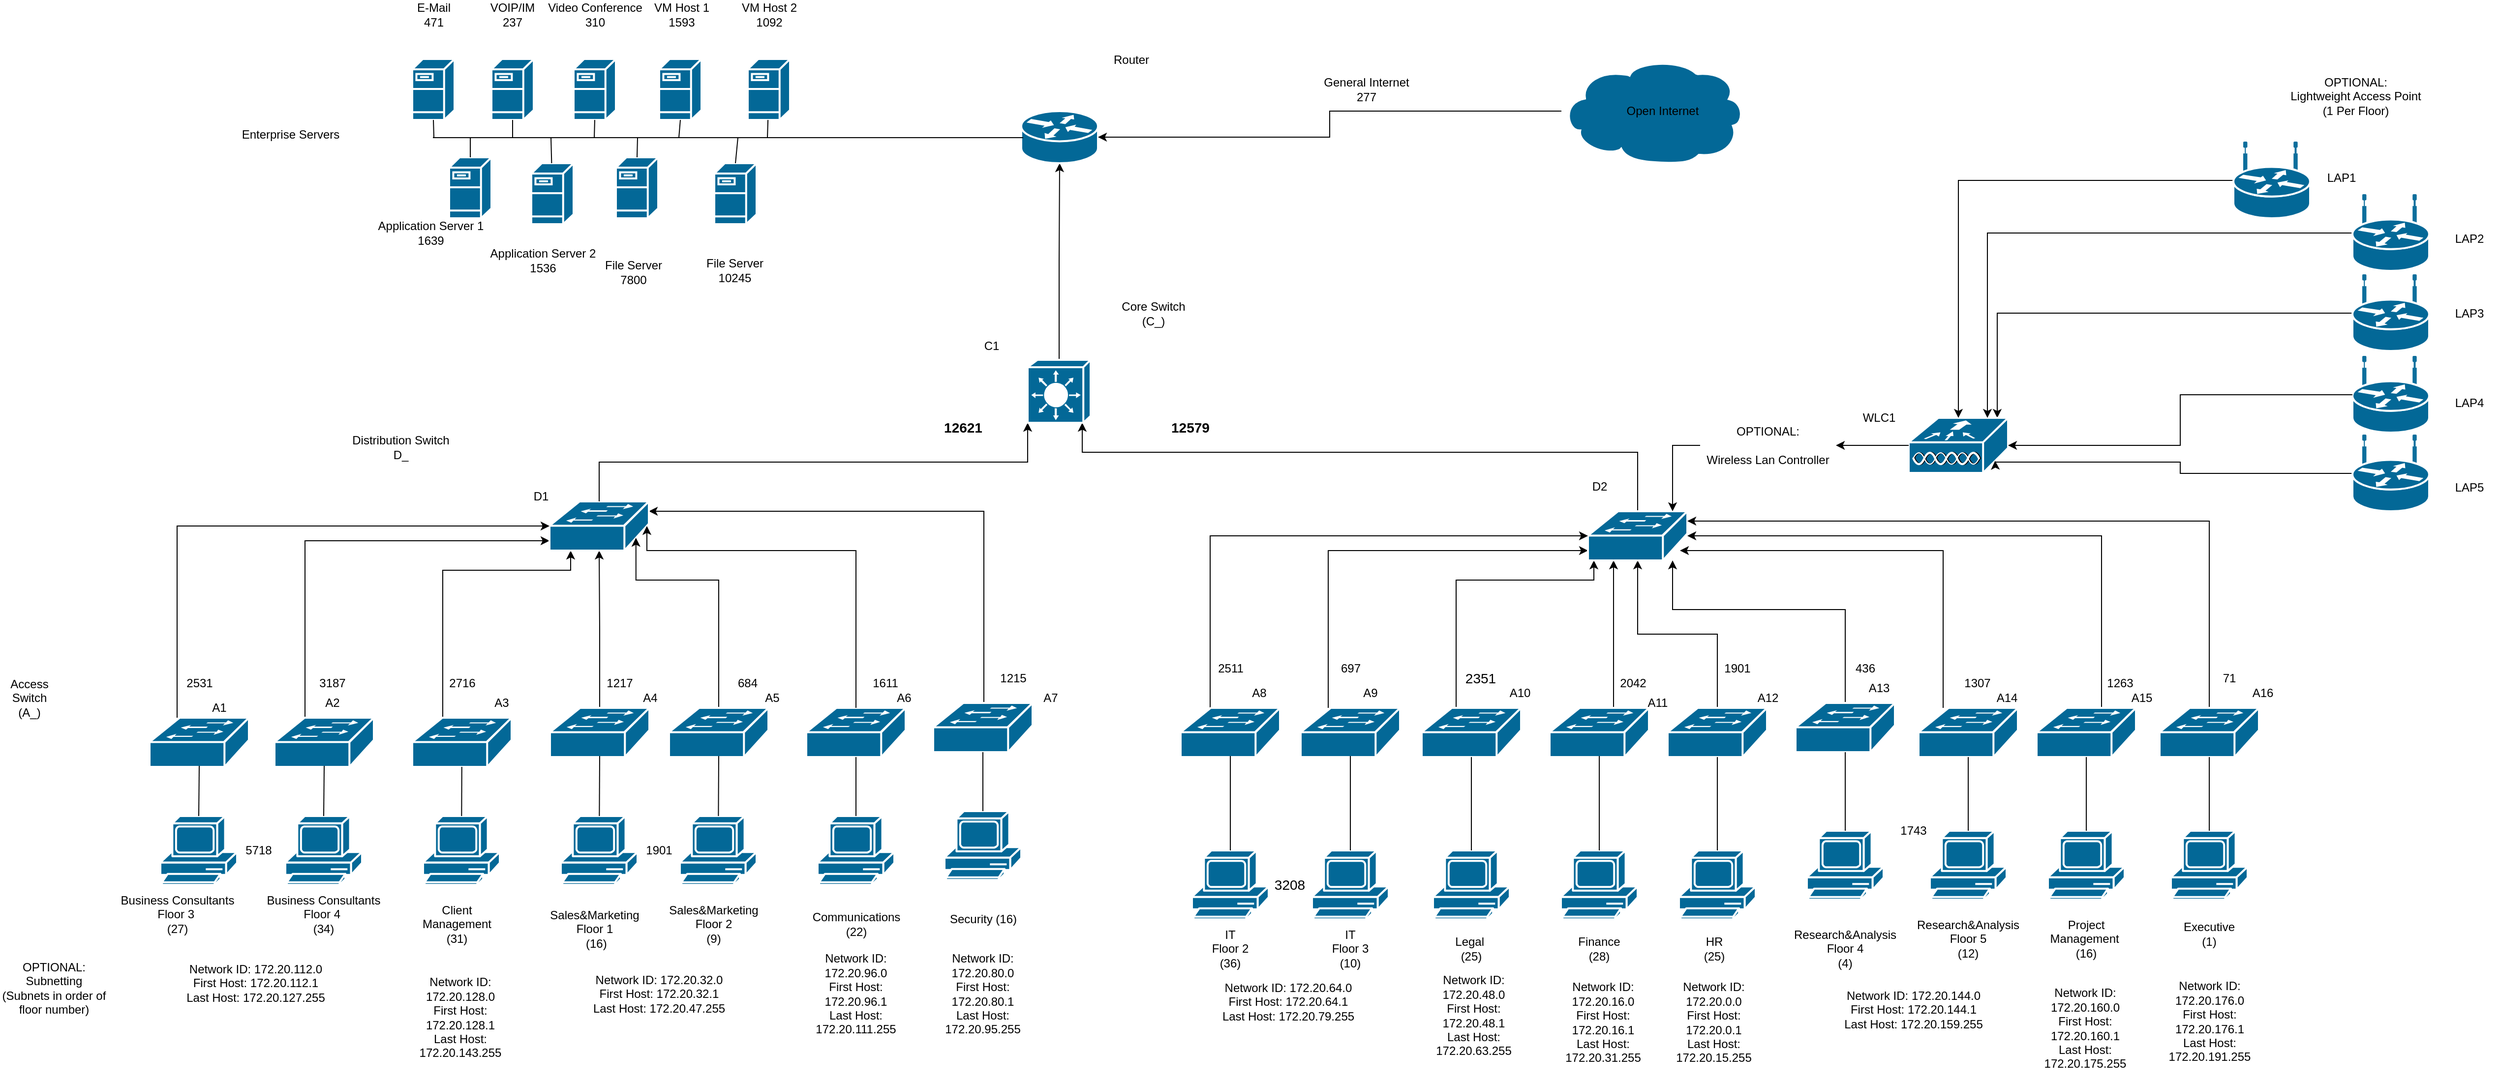 <mxfile version="24.8.8">
  <diagram name="Page-1" id="5x3QlWRq-N3S-oAhGKyv">
    <mxGraphModel dx="1893" dy="1513" grid="1" gridSize="10" guides="1" tooltips="1" connect="1" arrows="1" fold="1" page="1" pageScale="1" pageWidth="850" pageHeight="1100" math="0" shadow="0">
      <root>
        <mxCell id="0" />
        <mxCell id="1" parent="0" />
        <mxCell id="BXiqwRlGKzKQuI-ZINDh-2" value="" style="shape=mxgraph.cisco.computers_and_peripherals.pc;sketch=0;html=1;pointerEvents=1;dashed=0;fillColor=#036897;strokeColor=#ffffff;strokeWidth=2;verticalLabelPosition=bottom;verticalAlign=top;align=center;outlineConnect=0;" parent="1" vertex="1">
          <mxGeometry x="120" y="405" width="78" height="70" as="geometry" />
        </mxCell>
        <mxCell id="BXiqwRlGKzKQuI-ZINDh-9" value="" style="shape=mxgraph.cisco.computers_and_peripherals.pc;sketch=0;html=1;pointerEvents=1;dashed=0;fillColor=#036897;strokeColor=#ffffff;strokeWidth=2;verticalLabelPosition=bottom;verticalAlign=top;align=center;outlineConnect=0;" parent="1" vertex="1">
          <mxGeometry x="-9" y="410" width="78" height="70" as="geometry" />
        </mxCell>
        <mxCell id="BXiqwRlGKzKQuI-ZINDh-10" value="" style="shape=mxgraph.cisco.computers_and_peripherals.pc;sketch=0;html=1;pointerEvents=1;dashed=0;fillColor=#036897;strokeColor=#ffffff;strokeWidth=2;verticalLabelPosition=bottom;verticalAlign=top;align=center;outlineConnect=0;" parent="1" vertex="1">
          <mxGeometry x="-270" y="410" width="78" height="70" as="geometry" />
        </mxCell>
        <mxCell id="BXiqwRlGKzKQuI-ZINDh-11" value="" style="shape=mxgraph.cisco.computers_and_peripherals.pc;sketch=0;html=1;pointerEvents=1;dashed=0;fillColor=#036897;strokeColor=#ffffff;strokeWidth=2;verticalLabelPosition=bottom;verticalAlign=top;align=center;outlineConnect=0;" parent="1" vertex="1">
          <mxGeometry x="-410" y="410" width="78" height="70" as="geometry" />
        </mxCell>
        <mxCell id="BXiqwRlGKzKQuI-ZINDh-12" value="" style="shape=mxgraph.cisco.computers_and_peripherals.pc;sketch=0;html=1;pointerEvents=1;dashed=0;fillColor=#036897;strokeColor=#ffffff;strokeWidth=2;verticalLabelPosition=bottom;verticalAlign=top;align=center;outlineConnect=0;" parent="1" vertex="1">
          <mxGeometry x="-550" y="410" width="78" height="70" as="geometry" />
        </mxCell>
        <mxCell id="g66wI6sif0jjf1UmDSFJ-20" style="edgeStyle=orthogonalEdgeStyle;rounded=0;orthogonalLoop=1;jettySize=auto;html=1;" parent="1" source="BXiqwRlGKzKQuI-ZINDh-14" target="BXiqwRlGKzKQuI-ZINDh-29" edge="1">
          <mxGeometry relative="1" as="geometry">
            <Array as="points">
              <mxPoint x="-530" y="130" />
            </Array>
          </mxGeometry>
        </mxCell>
        <mxCell id="BXiqwRlGKzKQuI-ZINDh-14" value="" style="shape=mxgraph.cisco.switches.workgroup_switch;sketch=0;html=1;pointerEvents=1;dashed=0;fillColor=#036897;strokeColor=#ffffff;strokeWidth=2;verticalLabelPosition=bottom;verticalAlign=top;align=center;outlineConnect=0;" parent="1" vertex="1">
          <mxGeometry x="-561" y="310" width="101" height="50" as="geometry" />
        </mxCell>
        <mxCell id="g66wI6sif0jjf1UmDSFJ-31" style="edgeStyle=orthogonalEdgeStyle;rounded=0;orthogonalLoop=1;jettySize=auto;html=1;" parent="1" source="BXiqwRlGKzKQuI-ZINDh-15" target="BXiqwRlGKzKQuI-ZINDh-29" edge="1">
          <mxGeometry relative="1" as="geometry">
            <Array as="points">
              <mxPoint x="-390" y="160" />
              <mxPoint x="-260" y="160" />
            </Array>
          </mxGeometry>
        </mxCell>
        <mxCell id="BXiqwRlGKzKQuI-ZINDh-15" value="" style="shape=mxgraph.cisco.switches.workgroup_switch;sketch=0;html=1;pointerEvents=1;dashed=0;fillColor=#036897;strokeColor=#ffffff;strokeWidth=2;verticalLabelPosition=bottom;verticalAlign=top;align=center;outlineConnect=0;" parent="1" vertex="1">
          <mxGeometry x="-421" y="310" width="101" height="50" as="geometry" />
        </mxCell>
        <mxCell id="g66wI6sif0jjf1UmDSFJ-22" style="edgeStyle=orthogonalEdgeStyle;rounded=0;orthogonalLoop=1;jettySize=auto;html=1;" parent="1" source="BXiqwRlGKzKQuI-ZINDh-16" target="BXiqwRlGKzKQuI-ZINDh-29" edge="1">
          <mxGeometry relative="1" as="geometry" />
        </mxCell>
        <mxCell id="BXiqwRlGKzKQuI-ZINDh-16" value="" style="shape=mxgraph.cisco.switches.workgroup_switch;sketch=0;html=1;pointerEvents=1;dashed=0;fillColor=#036897;strokeColor=#ffffff;strokeWidth=2;verticalLabelPosition=bottom;verticalAlign=top;align=center;outlineConnect=0;" parent="1" vertex="1">
          <mxGeometry x="-281" y="300" width="101" height="50" as="geometry" />
        </mxCell>
        <mxCell id="g66wI6sif0jjf1UmDSFJ-25" style="edgeStyle=orthogonalEdgeStyle;rounded=0;orthogonalLoop=1;jettySize=auto;html=1;" parent="1" source="BXiqwRlGKzKQuI-ZINDh-17" target="BXiqwRlGKzKQuI-ZINDh-29" edge="1">
          <mxGeometry relative="1" as="geometry">
            <Array as="points">
              <mxPoint x="160" y="100" />
            </Array>
          </mxGeometry>
        </mxCell>
        <mxCell id="BXiqwRlGKzKQuI-ZINDh-17" value="" style="shape=mxgraph.cisco.switches.workgroup_switch;sketch=0;html=1;pointerEvents=1;dashed=0;fillColor=#036897;strokeColor=#ffffff;strokeWidth=2;verticalLabelPosition=bottom;verticalAlign=top;align=center;outlineConnect=0;" parent="1" vertex="1">
          <mxGeometry x="108.5" y="295" width="101" height="50" as="geometry" />
        </mxCell>
        <mxCell id="BXiqwRlGKzKQuI-ZINDh-18" value="Business Consultants&lt;div&gt;Floor 4&amp;nbsp;&lt;/div&gt;&lt;div&gt;(34)&lt;/div&gt;" style="text;html=1;align=center;verticalAlign=middle;whiteSpace=wrap;rounded=0;" parent="1" vertex="1">
          <mxGeometry x="-570" y="490" width="118" height="40" as="geometry" />
        </mxCell>
        <mxCell id="BXiqwRlGKzKQuI-ZINDh-19" value="Client Management (31)" style="text;html=1;align=center;verticalAlign=middle;whiteSpace=wrap;rounded=0;" parent="1" vertex="1">
          <mxGeometry x="-421" y="500" width="91" height="40" as="geometry" />
        </mxCell>
        <mxCell id="BXiqwRlGKzKQuI-ZINDh-20" value="Sales&amp;amp;Marketing&lt;div&gt;Floor 1&lt;/div&gt;&lt;div&gt;&amp;nbsp;(16)&lt;/div&gt;" style="text;html=1;align=center;verticalAlign=middle;whiteSpace=wrap;rounded=0;" parent="1" vertex="1">
          <mxGeometry x="-281" y="500" width="91" height="50" as="geometry" />
        </mxCell>
        <mxCell id="BXiqwRlGKzKQuI-ZINDh-21" value="Communications (22)" style="text;html=1;align=center;verticalAlign=middle;whiteSpace=wrap;rounded=0;" parent="1" vertex="1">
          <mxGeometry x="-15.5" y="500" width="91" height="40" as="geometry" />
        </mxCell>
        <mxCell id="BXiqwRlGKzKQuI-ZINDh-22" value="Security (16)" style="text;html=1;align=center;verticalAlign=middle;whiteSpace=wrap;rounded=0;" parent="1" vertex="1">
          <mxGeometry x="113.5" y="495" width="91" height="40" as="geometry" />
        </mxCell>
        <mxCell id="BXiqwRlGKzKQuI-ZINDh-23" value="" style="shape=mxgraph.cisco.switches.workgroup_switch;sketch=0;html=1;pointerEvents=1;dashed=0;fillColor=#036897;strokeColor=#ffffff;strokeWidth=2;verticalLabelPosition=bottom;verticalAlign=top;align=center;outlineConnect=0;" parent="1" vertex="1">
          <mxGeometry x="-20.5" y="300" width="101" height="50" as="geometry" />
        </mxCell>
        <mxCell id="BXiqwRlGKzKQuI-ZINDh-24" value="" style="endArrow=none;html=1;rounded=0;exitX=0.5;exitY=0;exitDx=0;exitDy=0;exitPerimeter=0;entryX=0.5;entryY=0.98;entryDx=0;entryDy=0;entryPerimeter=0;" parent="1" source="BXiqwRlGKzKQuI-ZINDh-12" target="BXiqwRlGKzKQuI-ZINDh-14" edge="1">
          <mxGeometry width="50" height="50" relative="1" as="geometry">
            <mxPoint x="-380" y="380" as="sourcePoint" />
            <mxPoint x="-330" y="330" as="targetPoint" />
          </mxGeometry>
        </mxCell>
        <mxCell id="BXiqwRlGKzKQuI-ZINDh-25" value="" style="endArrow=none;html=1;rounded=0;" parent="1" source="BXiqwRlGKzKQuI-ZINDh-11" target="BXiqwRlGKzKQuI-ZINDh-15" edge="1">
          <mxGeometry width="50" height="50" relative="1" as="geometry">
            <mxPoint x="-420" y="410" as="sourcePoint" />
            <mxPoint x="-370" y="360" as="targetPoint" />
          </mxGeometry>
        </mxCell>
        <mxCell id="BXiqwRlGKzKQuI-ZINDh-26" value="" style="endArrow=none;html=1;rounded=0;entryX=0.5;entryY=0.98;entryDx=0;entryDy=0;entryPerimeter=0;" parent="1" source="BXiqwRlGKzKQuI-ZINDh-10" target="BXiqwRlGKzKQuI-ZINDh-16" edge="1">
          <mxGeometry width="50" height="50" relative="1" as="geometry">
            <mxPoint x="-270" y="400" as="sourcePoint" />
            <mxPoint x="-220" y="350" as="targetPoint" />
          </mxGeometry>
        </mxCell>
        <mxCell id="BXiqwRlGKzKQuI-ZINDh-27" value="" style="endArrow=none;html=1;rounded=0;" parent="1" source="BXiqwRlGKzKQuI-ZINDh-9" target="BXiqwRlGKzKQuI-ZINDh-23" edge="1">
          <mxGeometry width="50" height="50" relative="1" as="geometry">
            <mxPoint x="90" y="380" as="sourcePoint" />
            <mxPoint x="90" y="350" as="targetPoint" />
          </mxGeometry>
        </mxCell>
        <mxCell id="BXiqwRlGKzKQuI-ZINDh-28" value="" style="endArrow=none;html=1;rounded=0;" parent="1" source="BXiqwRlGKzKQuI-ZINDh-2" target="BXiqwRlGKzKQuI-ZINDh-17" edge="1">
          <mxGeometry width="50" height="50" relative="1" as="geometry">
            <mxPoint x="110" y="405" as="sourcePoint" />
            <mxPoint x="160" y="355" as="targetPoint" />
          </mxGeometry>
        </mxCell>
        <mxCell id="BXiqwRlGKzKQuI-ZINDh-29" value="" style="shape=mxgraph.cisco.switches.workgroup_switch;sketch=0;html=1;pointerEvents=1;dashed=0;fillColor=#036897;strokeColor=#ffffff;strokeWidth=2;verticalLabelPosition=bottom;verticalAlign=top;align=center;outlineConnect=0;" parent="1" vertex="1">
          <mxGeometry x="-281.5" y="90" width="101" height="50" as="geometry" />
        </mxCell>
        <mxCell id="BXiqwRlGKzKQuI-ZINDh-36" value="5718" style="text;html=1;align=center;verticalAlign=middle;whiteSpace=wrap;rounded=0;" parent="1" vertex="1">
          <mxGeometry x="-607.5" y="430" width="60" height="30" as="geometry" />
        </mxCell>
        <mxCell id="BXiqwRlGKzKQuI-ZINDh-37" value="2716" style="text;html=1;align=center;verticalAlign=middle;whiteSpace=wrap;rounded=0;" parent="1" vertex="1">
          <mxGeometry x="-400.5" y="260" width="60" height="30" as="geometry" />
        </mxCell>
        <mxCell id="BXiqwRlGKzKQuI-ZINDh-38" value="1901" style="text;html=1;align=center;verticalAlign=middle;whiteSpace=wrap;rounded=0;" parent="1" vertex="1">
          <mxGeometry x="-200.5" y="430" width="60" height="30" as="geometry" />
        </mxCell>
        <mxCell id="BXiqwRlGKzKQuI-ZINDh-39" value="1611" style="text;html=1;align=center;verticalAlign=middle;whiteSpace=wrap;rounded=0;" parent="1" vertex="1">
          <mxGeometry x="30" y="260" width="60" height="30" as="geometry" />
        </mxCell>
        <mxCell id="BXiqwRlGKzKQuI-ZINDh-40" value="1215" style="text;html=1;align=center;verticalAlign=middle;whiteSpace=wrap;rounded=0;" parent="1" vertex="1">
          <mxGeometry x="160" y="255" width="60" height="30" as="geometry" />
        </mxCell>
        <mxCell id="BXiqwRlGKzKQuI-ZINDh-69" value="" style="shape=mxgraph.cisco.computers_and_peripherals.pc;sketch=0;html=1;pointerEvents=1;dashed=0;fillColor=#036897;strokeColor=#ffffff;strokeWidth=2;verticalLabelPosition=bottom;verticalAlign=top;align=center;outlineConnect=0;" parent="1" vertex="1">
          <mxGeometry x="996.5" y="425" width="78" height="70" as="geometry" />
        </mxCell>
        <mxCell id="BXiqwRlGKzKQuI-ZINDh-70" value="" style="shape=mxgraph.cisco.computers_and_peripherals.pc;sketch=0;html=1;pointerEvents=1;dashed=0;fillColor=#036897;strokeColor=#ffffff;strokeWidth=2;verticalLabelPosition=bottom;verticalAlign=top;align=center;outlineConnect=0;" parent="1" vertex="1">
          <mxGeometry x="866.5" y="445" width="78" height="70" as="geometry" />
        </mxCell>
        <mxCell id="BXiqwRlGKzKQuI-ZINDh-71" value="" style="shape=mxgraph.cisco.computers_and_peripherals.pc;sketch=0;html=1;pointerEvents=1;dashed=0;fillColor=#036897;strokeColor=#ffffff;strokeWidth=2;verticalLabelPosition=bottom;verticalAlign=top;align=center;outlineConnect=0;" parent="1" vertex="1">
          <mxGeometry x="746.5" y="445" width="78" height="70" as="geometry" />
        </mxCell>
        <mxCell id="BXiqwRlGKzKQuI-ZINDh-72" value="" style="shape=mxgraph.cisco.computers_and_peripherals.pc;sketch=0;html=1;pointerEvents=1;dashed=0;fillColor=#036897;strokeColor=#ffffff;strokeWidth=2;verticalLabelPosition=bottom;verticalAlign=top;align=center;outlineConnect=0;" parent="1" vertex="1">
          <mxGeometry x="616.5" y="445" width="78" height="70" as="geometry" />
        </mxCell>
        <mxCell id="BXiqwRlGKzKQuI-ZINDh-73" value="" style="shape=mxgraph.cisco.computers_and_peripherals.pc;sketch=0;html=1;pointerEvents=1;dashed=0;fillColor=#036897;strokeColor=#ffffff;strokeWidth=2;verticalLabelPosition=bottom;verticalAlign=top;align=center;outlineConnect=0;" parent="1" vertex="1">
          <mxGeometry x="493.5" y="445" width="78" height="70" as="geometry" />
        </mxCell>
        <mxCell id="g66wI6sif0jjf1UmDSFJ-40" style="edgeStyle=orthogonalEdgeStyle;rounded=0;orthogonalLoop=1;jettySize=auto;html=1;" parent="1" source="BXiqwRlGKzKQuI-ZINDh-75" target="BXiqwRlGKzKQuI-ZINDh-93" edge="1">
          <mxGeometry relative="1" as="geometry">
            <Array as="points">
              <mxPoint x="510" y="140" />
            </Array>
          </mxGeometry>
        </mxCell>
        <mxCell id="BXiqwRlGKzKQuI-ZINDh-75" value="" style="shape=mxgraph.cisco.switches.workgroup_switch;sketch=0;html=1;pointerEvents=1;dashed=0;fillColor=#036897;strokeColor=#ffffff;strokeWidth=2;verticalLabelPosition=bottom;verticalAlign=top;align=center;outlineConnect=0;" parent="1" vertex="1">
          <mxGeometry x="482" y="300" width="101" height="50" as="geometry" />
        </mxCell>
        <mxCell id="g66wI6sif0jjf1UmDSFJ-41" style="edgeStyle=orthogonalEdgeStyle;rounded=0;orthogonalLoop=1;jettySize=auto;html=1;" parent="1" source="BXiqwRlGKzKQuI-ZINDh-77" target="BXiqwRlGKzKQuI-ZINDh-93" edge="1">
          <mxGeometry relative="1" as="geometry">
            <Array as="points">
              <mxPoint x="640" y="170" />
              <mxPoint x="780" y="170" />
            </Array>
          </mxGeometry>
        </mxCell>
        <mxCell id="BXiqwRlGKzKQuI-ZINDh-77" value="" style="shape=mxgraph.cisco.switches.workgroup_switch;sketch=0;html=1;pointerEvents=1;dashed=0;fillColor=#036897;strokeColor=#ffffff;strokeWidth=2;verticalLabelPosition=bottom;verticalAlign=top;align=center;outlineConnect=0;" parent="1" vertex="1">
          <mxGeometry x="605" y="300" width="101" height="50" as="geometry" />
        </mxCell>
        <mxCell id="g66wI6sif0jjf1UmDSFJ-42" style="edgeStyle=orthogonalEdgeStyle;rounded=0;orthogonalLoop=1;jettySize=auto;html=1;" parent="1" source="BXiqwRlGKzKQuI-ZINDh-79" target="BXiqwRlGKzKQuI-ZINDh-93" edge="1">
          <mxGeometry relative="1" as="geometry">
            <Array as="points">
              <mxPoint x="800" y="260" />
              <mxPoint x="800" y="260" />
            </Array>
          </mxGeometry>
        </mxCell>
        <mxCell id="BXiqwRlGKzKQuI-ZINDh-79" value="" style="shape=mxgraph.cisco.switches.workgroup_switch;sketch=0;html=1;pointerEvents=1;dashed=0;fillColor=#036897;strokeColor=#ffffff;strokeWidth=2;verticalLabelPosition=bottom;verticalAlign=top;align=center;outlineConnect=0;" parent="1" vertex="1">
          <mxGeometry x="735" y="300" width="101" height="50" as="geometry" />
        </mxCell>
        <mxCell id="g66wI6sif0jjf1UmDSFJ-48" style="edgeStyle=orthogonalEdgeStyle;rounded=0;orthogonalLoop=1;jettySize=auto;html=1;" parent="1" source="BXiqwRlGKzKQuI-ZINDh-80" target="BXiqwRlGKzKQuI-ZINDh-93" edge="1">
          <mxGeometry relative="1" as="geometry">
            <Array as="points">
              <mxPoint x="1036" y="200" />
              <mxPoint x="860" y="200" />
            </Array>
          </mxGeometry>
        </mxCell>
        <mxCell id="BXiqwRlGKzKQuI-ZINDh-80" value="" style="shape=mxgraph.cisco.switches.workgroup_switch;sketch=0;html=1;pointerEvents=1;dashed=0;fillColor=#036897;strokeColor=#ffffff;strokeWidth=2;verticalLabelPosition=bottom;verticalAlign=top;align=center;outlineConnect=0;" parent="1" vertex="1">
          <mxGeometry x="985" y="295" width="101" height="50" as="geometry" />
        </mxCell>
        <mxCell id="BXiqwRlGKzKQuI-ZINDh-81" value="IT&lt;div&gt;Floor 3&lt;br&gt;&lt;div&gt;(10)&lt;/div&gt;&lt;/div&gt;" style="text;html=1;align=center;verticalAlign=middle;whiteSpace=wrap;rounded=0;" parent="1" vertex="1">
          <mxGeometry x="487" y="525" width="91" height="40" as="geometry" />
        </mxCell>
        <mxCell id="BXiqwRlGKzKQuI-ZINDh-82" value="Legal&amp;nbsp;&lt;div&gt;(25)&lt;/div&gt;" style="text;html=1;align=center;verticalAlign=middle;whiteSpace=wrap;rounded=0;" parent="1" vertex="1">
          <mxGeometry x="610" y="525" width="91" height="40" as="geometry" />
        </mxCell>
        <mxCell id="BXiqwRlGKzKQuI-ZINDh-83" value="Finance&lt;div&gt;(28)&lt;/div&gt;" style="text;html=1;align=center;verticalAlign=middle;whiteSpace=wrap;rounded=0;" parent="1" vertex="1">
          <mxGeometry x="740" y="525" width="91" height="40" as="geometry" />
        </mxCell>
        <mxCell id="BXiqwRlGKzKQuI-ZINDh-84" value="HR&lt;div&gt;(25)&lt;/div&gt;" style="text;html=1;align=center;verticalAlign=middle;whiteSpace=wrap;rounded=0;" parent="1" vertex="1">
          <mxGeometry x="856.5" y="525" width="91" height="40" as="geometry" />
        </mxCell>
        <mxCell id="BXiqwRlGKzKQuI-ZINDh-85" value="Research&amp;amp;Analysis&lt;div&gt;Floor 4&lt;/div&gt;&lt;div&gt;(4)&lt;/div&gt;" style="text;html=1;align=center;verticalAlign=middle;whiteSpace=wrap;rounded=0;" parent="1" vertex="1">
          <mxGeometry x="990" y="525" width="91" height="40" as="geometry" />
        </mxCell>
        <mxCell id="g66wI6sif0jjf1UmDSFJ-43" style="edgeStyle=orthogonalEdgeStyle;rounded=0;orthogonalLoop=1;jettySize=auto;html=1;" parent="1" source="BXiqwRlGKzKQuI-ZINDh-87" target="BXiqwRlGKzKQuI-ZINDh-93" edge="1">
          <mxGeometry relative="1" as="geometry" />
        </mxCell>
        <mxCell id="BXiqwRlGKzKQuI-ZINDh-87" value="" style="shape=mxgraph.cisco.switches.workgroup_switch;sketch=0;html=1;pointerEvents=1;dashed=0;fillColor=#036897;strokeColor=#ffffff;strokeWidth=2;verticalLabelPosition=bottom;verticalAlign=top;align=center;outlineConnect=0;" parent="1" vertex="1">
          <mxGeometry x="855" y="300" width="101" height="50" as="geometry" />
        </mxCell>
        <mxCell id="BXiqwRlGKzKQuI-ZINDh-88" value="" style="endArrow=none;html=1;rounded=0;exitX=0.5;exitY=0;exitDx=0;exitDy=0;exitPerimeter=0;entryX=0.5;entryY=0.98;entryDx=0;entryDy=0;entryPerimeter=0;" parent="1" source="BXiqwRlGKzKQuI-ZINDh-73" target="BXiqwRlGKzKQuI-ZINDh-75" edge="1">
          <mxGeometry width="50" height="50" relative="1" as="geometry">
            <mxPoint x="675" y="415" as="sourcePoint" />
            <mxPoint x="725" y="365" as="targetPoint" />
          </mxGeometry>
        </mxCell>
        <mxCell id="BXiqwRlGKzKQuI-ZINDh-89" value="" style="endArrow=none;html=1;rounded=0;" parent="1" source="BXiqwRlGKzKQuI-ZINDh-72" target="BXiqwRlGKzKQuI-ZINDh-77" edge="1">
          <mxGeometry width="50" height="50" relative="1" as="geometry">
            <mxPoint x="635" y="445" as="sourcePoint" />
            <mxPoint x="685" y="395" as="targetPoint" />
          </mxGeometry>
        </mxCell>
        <mxCell id="BXiqwRlGKzKQuI-ZINDh-90" value="" style="endArrow=none;html=1;rounded=0;entryX=0.5;entryY=0.98;entryDx=0;entryDy=0;entryPerimeter=0;" parent="1" source="BXiqwRlGKzKQuI-ZINDh-71" target="BXiqwRlGKzKQuI-ZINDh-79" edge="1">
          <mxGeometry width="50" height="50" relative="1" as="geometry">
            <mxPoint x="785" y="435" as="sourcePoint" />
            <mxPoint x="835" y="385" as="targetPoint" />
          </mxGeometry>
        </mxCell>
        <mxCell id="BXiqwRlGKzKQuI-ZINDh-91" value="" style="endArrow=none;html=1;rounded=0;" parent="1" source="BXiqwRlGKzKQuI-ZINDh-70" target="BXiqwRlGKzKQuI-ZINDh-87" edge="1">
          <mxGeometry width="50" height="50" relative="1" as="geometry">
            <mxPoint x="928" y="415" as="sourcePoint" />
            <mxPoint x="928" y="385" as="targetPoint" />
          </mxGeometry>
        </mxCell>
        <mxCell id="BXiqwRlGKzKQuI-ZINDh-92" value="" style="endArrow=none;html=1;rounded=0;" parent="1" source="BXiqwRlGKzKQuI-ZINDh-69" target="BXiqwRlGKzKQuI-ZINDh-80" edge="1">
          <mxGeometry width="50" height="50" relative="1" as="geometry">
            <mxPoint x="1012.02" y="425" as="sourcePoint" />
            <mxPoint x="1062.02" y="375" as="targetPoint" />
          </mxGeometry>
        </mxCell>
        <mxCell id="g66wI6sif0jjf1UmDSFJ-50" style="edgeStyle=orthogonalEdgeStyle;rounded=0;orthogonalLoop=1;jettySize=auto;html=1;" parent="1" source="BXiqwRlGKzKQuI-ZINDh-93" target="BXiqwRlGKzKQuI-ZINDh-128" edge="1">
          <mxGeometry relative="1" as="geometry">
            <Array as="points">
              <mxPoint x="825" y="40" />
              <mxPoint x="260" y="40" />
            </Array>
          </mxGeometry>
        </mxCell>
        <mxCell id="BXiqwRlGKzKQuI-ZINDh-93" value="" style="shape=mxgraph.cisco.switches.workgroup_switch;sketch=0;html=1;pointerEvents=1;dashed=0;fillColor=#036897;strokeColor=#ffffff;strokeWidth=2;verticalLabelPosition=bottom;verticalAlign=top;align=center;outlineConnect=0;" parent="1" vertex="1">
          <mxGeometry x="774" y="100" width="101" height="50" as="geometry" />
        </mxCell>
        <mxCell id="BXiqwRlGKzKQuI-ZINDh-95" value="&lt;font style=&quot;font-size: 14px;&quot;&gt;3208&lt;/font&gt;" style="text;html=1;align=center;verticalAlign=middle;whiteSpace=wrap;rounded=0;" parent="1" vertex="1">
          <mxGeometry x="440.5" y="465" width="60" height="30" as="geometry" />
        </mxCell>
        <mxCell id="BXiqwRlGKzKQuI-ZINDh-96" value="&lt;font style=&quot;font-size: 14px;&quot;&gt;2351&lt;/font&gt;" style="text;html=1;align=center;verticalAlign=middle;whiteSpace=wrap;rounded=0;" parent="1" vertex="1">
          <mxGeometry x="634.5" y="255" width="60" height="30" as="geometry" />
        </mxCell>
        <mxCell id="BXiqwRlGKzKQuI-ZINDh-97" value="2042" style="text;html=1;align=center;verticalAlign=middle;whiteSpace=wrap;rounded=0;" parent="1" vertex="1">
          <mxGeometry x="790" y="260" width="60" height="30" as="geometry" />
        </mxCell>
        <mxCell id="BXiqwRlGKzKQuI-ZINDh-98" value="1901" style="text;html=1;align=center;verticalAlign=middle;whiteSpace=wrap;rounded=0;" parent="1" vertex="1">
          <mxGeometry x="896" y="245" width="60" height="30" as="geometry" />
        </mxCell>
        <mxCell id="BXiqwRlGKzKQuI-ZINDh-99" value="1743" style="text;html=1;align=center;verticalAlign=middle;whiteSpace=wrap;rounded=0;" parent="1" vertex="1">
          <mxGeometry x="1074.5" y="410" width="60" height="30" as="geometry" />
        </mxCell>
        <mxCell id="BXiqwRlGKzKQuI-ZINDh-101" value="" style="shape=mxgraph.cisco.computers_and_peripherals.pc;sketch=0;html=1;pointerEvents=1;dashed=0;fillColor=#036897;strokeColor=#ffffff;strokeWidth=2;verticalLabelPosition=bottom;verticalAlign=top;align=center;outlineConnect=0;" parent="1" vertex="1">
          <mxGeometry x="1366.5" y="425" width="78" height="70" as="geometry" />
        </mxCell>
        <mxCell id="BXiqwRlGKzKQuI-ZINDh-102" value="" style="shape=mxgraph.cisco.computers_and_peripherals.pc;sketch=0;html=1;pointerEvents=1;dashed=0;fillColor=#036897;strokeColor=#ffffff;strokeWidth=2;verticalLabelPosition=bottom;verticalAlign=top;align=center;outlineConnect=0;" parent="1" vertex="1">
          <mxGeometry x="1241.5" y="425" width="78" height="70" as="geometry" />
        </mxCell>
        <mxCell id="g66wI6sif0jjf1UmDSFJ-49" style="edgeStyle=orthogonalEdgeStyle;rounded=0;orthogonalLoop=1;jettySize=auto;html=1;" parent="1" source="BXiqwRlGKzKQuI-ZINDh-103" target="BXiqwRlGKzKQuI-ZINDh-93" edge="1">
          <mxGeometry relative="1" as="geometry">
            <Array as="points">
              <mxPoint x="1406" y="110" />
            </Array>
          </mxGeometry>
        </mxCell>
        <mxCell id="BXiqwRlGKzKQuI-ZINDh-103" value="" style="shape=mxgraph.cisco.switches.workgroup_switch;sketch=0;html=1;pointerEvents=1;dashed=0;fillColor=#036897;strokeColor=#ffffff;strokeWidth=2;verticalLabelPosition=bottom;verticalAlign=top;align=center;outlineConnect=0;" parent="1" vertex="1">
          <mxGeometry x="1355" y="300" width="101" height="50" as="geometry" />
        </mxCell>
        <mxCell id="BXiqwRlGKzKQuI-ZINDh-104" value="Project Management&amp;nbsp;&lt;div&gt;(16)&lt;/div&gt;" style="text;html=1;align=center;verticalAlign=middle;whiteSpace=wrap;rounded=0;" parent="1" vertex="1">
          <mxGeometry x="1235" y="515" width="91" height="40" as="geometry" />
        </mxCell>
        <mxCell id="BXiqwRlGKzKQuI-ZINDh-105" value="Executive&lt;div&gt;(1)&lt;/div&gt;" style="text;html=1;align=center;verticalAlign=middle;whiteSpace=wrap;rounded=0;" parent="1" vertex="1">
          <mxGeometry x="1360" y="510" width="91" height="40" as="geometry" />
        </mxCell>
        <mxCell id="g66wI6sif0jjf1UmDSFJ-47" style="edgeStyle=orthogonalEdgeStyle;rounded=0;orthogonalLoop=1;jettySize=auto;html=1;" parent="1" source="BXiqwRlGKzKQuI-ZINDh-106" target="BXiqwRlGKzKQuI-ZINDh-93" edge="1">
          <mxGeometry relative="1" as="geometry">
            <Array as="points">
              <mxPoint x="1296" y="125" />
            </Array>
          </mxGeometry>
        </mxCell>
        <mxCell id="BXiqwRlGKzKQuI-ZINDh-106" value="" style="shape=mxgraph.cisco.switches.workgroup_switch;sketch=0;html=1;pointerEvents=1;dashed=0;fillColor=#036897;strokeColor=#ffffff;strokeWidth=2;verticalLabelPosition=bottom;verticalAlign=top;align=center;outlineConnect=0;" parent="1" vertex="1">
          <mxGeometry x="1230" y="300" width="101" height="50" as="geometry" />
        </mxCell>
        <mxCell id="BXiqwRlGKzKQuI-ZINDh-107" value="" style="endArrow=none;html=1;rounded=0;" parent="1" source="BXiqwRlGKzKQuI-ZINDh-102" target="BXiqwRlGKzKQuI-ZINDh-106" edge="1">
          <mxGeometry width="50" height="50" relative="1" as="geometry">
            <mxPoint x="1330" y="395" as="sourcePoint" />
            <mxPoint x="1330" y="365" as="targetPoint" />
          </mxGeometry>
        </mxCell>
        <mxCell id="BXiqwRlGKzKQuI-ZINDh-108" value="" style="endArrow=none;html=1;rounded=0;" parent="1" source="BXiqwRlGKzKQuI-ZINDh-101" target="BXiqwRlGKzKQuI-ZINDh-103" edge="1">
          <mxGeometry width="50" height="50" relative="1" as="geometry">
            <mxPoint x="1351.5" y="425" as="sourcePoint" />
            <mxPoint x="1401.5" y="375" as="targetPoint" />
          </mxGeometry>
        </mxCell>
        <mxCell id="BXiqwRlGKzKQuI-ZINDh-109" value="1263" style="text;html=1;align=center;verticalAlign=middle;whiteSpace=wrap;rounded=0;" parent="1" vertex="1">
          <mxGeometry x="1285" y="260" width="60" height="30" as="geometry" />
        </mxCell>
        <mxCell id="BXiqwRlGKzKQuI-ZINDh-110" value="71" style="text;html=1;align=center;verticalAlign=middle;whiteSpace=wrap;rounded=0;" parent="1" vertex="1">
          <mxGeometry x="1396" y="255" width="60" height="30" as="geometry" />
        </mxCell>
        <mxCell id="BXiqwRlGKzKQuI-ZINDh-124" style="edgeStyle=orthogonalEdgeStyle;rounded=0;orthogonalLoop=1;jettySize=auto;html=1;exitX=0.5;exitY=0;exitDx=0;exitDy=0;exitPerimeter=0;entryX=0;entryY=1;entryDx=0;entryDy=0;entryPerimeter=0;" parent="1" source="BXiqwRlGKzKQuI-ZINDh-29" target="BXiqwRlGKzKQuI-ZINDh-128" edge="1">
          <mxGeometry relative="1" as="geometry">
            <mxPoint x="210" y="-25" as="targetPoint" />
          </mxGeometry>
        </mxCell>
        <mxCell id="BXiqwRlGKzKQuI-ZINDh-126" value="&lt;font style=&quot;font-size: 14px;&quot;&gt;&lt;b&gt;&lt;font style=&quot;&quot;&gt;1257&lt;/font&gt;9&lt;/b&gt;&lt;/font&gt;" style="text;html=1;align=center;verticalAlign=middle;whiteSpace=wrap;rounded=0;" parent="1" vertex="1">
          <mxGeometry x="340" width="60" height="30" as="geometry" />
        </mxCell>
        <mxCell id="BXiqwRlGKzKQuI-ZINDh-127" value="&lt;font style=&quot;font-size: 14px;&quot;&gt;&lt;b&gt;12621&lt;/b&gt;&lt;/font&gt;" style="text;html=1;align=center;verticalAlign=middle;whiteSpace=wrap;rounded=0;" parent="1" vertex="1">
          <mxGeometry x="108.5" width="60" height="30" as="geometry" />
        </mxCell>
        <mxCell id="D1z5Sd_cmgpTsEMFyd4e-22" style="edgeStyle=orthogonalEdgeStyle;rounded=0;orthogonalLoop=1;jettySize=auto;html=1;" parent="1" source="BXiqwRlGKzKQuI-ZINDh-128" target="D1z5Sd_cmgpTsEMFyd4e-16" edge="1">
          <mxGeometry relative="1" as="geometry" />
        </mxCell>
        <mxCell id="BXiqwRlGKzKQuI-ZINDh-128" value="" style="shape=mxgraph.cisco.switches.layer_3_switch;sketch=0;html=1;pointerEvents=1;dashed=0;fillColor=#036897;strokeColor=#ffffff;strokeWidth=2;verticalLabelPosition=bottom;verticalAlign=top;align=center;outlineConnect=0;" parent="1" vertex="1">
          <mxGeometry x="204.5" y="-54" width="64" height="64" as="geometry" />
        </mxCell>
        <mxCell id="g66wI6sif0jjf1UmDSFJ-1" value="" style="shape=mxgraph.cisco.computers_and_peripherals.pc;sketch=0;html=1;pointerEvents=1;dashed=0;fillColor=#036897;strokeColor=#ffffff;strokeWidth=2;verticalLabelPosition=bottom;verticalAlign=top;align=center;outlineConnect=0;" parent="1" vertex="1">
          <mxGeometry x="-149" y="410" width="78" height="70" as="geometry" />
        </mxCell>
        <mxCell id="g66wI6sif0jjf1UmDSFJ-23" style="edgeStyle=orthogonalEdgeStyle;rounded=0;orthogonalLoop=1;jettySize=auto;html=1;entryX=0.87;entryY=0.74;entryDx=0;entryDy=0;entryPerimeter=0;" parent="1" source="g66wI6sif0jjf1UmDSFJ-2" target="BXiqwRlGKzKQuI-ZINDh-29" edge="1">
          <mxGeometry relative="1" as="geometry">
            <mxPoint x="-109.5" y="250" as="targetPoint" />
            <Array as="points">
              <mxPoint x="-109" y="170" />
              <mxPoint x="-194" y="170" />
            </Array>
          </mxGeometry>
        </mxCell>
        <mxCell id="g66wI6sif0jjf1UmDSFJ-2" value="" style="shape=mxgraph.cisco.switches.workgroup_switch;sketch=0;html=1;pointerEvents=1;dashed=0;fillColor=#036897;strokeColor=#ffffff;strokeWidth=2;verticalLabelPosition=bottom;verticalAlign=top;align=center;outlineConnect=0;" parent="1" vertex="1">
          <mxGeometry x="-160" y="300" width="101" height="50" as="geometry" />
        </mxCell>
        <mxCell id="g66wI6sif0jjf1UmDSFJ-3" value="Sales&amp;amp;Marketing Floor 2&lt;div&gt;(9)&lt;/div&gt;" style="text;html=1;align=center;verticalAlign=middle;whiteSpace=wrap;rounded=0;" parent="1" vertex="1">
          <mxGeometry x="-160" y="500" width="91" height="40" as="geometry" />
        </mxCell>
        <mxCell id="g66wI6sif0jjf1UmDSFJ-4" value="" style="endArrow=none;html=1;rounded=0;entryX=0.5;entryY=0.98;entryDx=0;entryDy=0;entryPerimeter=0;" parent="1" source="g66wI6sif0jjf1UmDSFJ-1" target="g66wI6sif0jjf1UmDSFJ-2" edge="1">
          <mxGeometry width="50" height="50" relative="1" as="geometry">
            <mxPoint x="-149" y="400" as="sourcePoint" />
            <mxPoint x="-99" y="350" as="targetPoint" />
          </mxGeometry>
        </mxCell>
        <mxCell id="g66wI6sif0jjf1UmDSFJ-6" value="" style="shape=mxgraph.cisco.computers_and_peripherals.pc;sketch=0;html=1;pointerEvents=1;dashed=0;fillColor=#036897;strokeColor=#ffffff;strokeWidth=2;verticalLabelPosition=bottom;verticalAlign=top;align=center;outlineConnect=0;" parent="1" vertex="1">
          <mxGeometry x="371.5" y="445" width="78" height="70" as="geometry" />
        </mxCell>
        <mxCell id="g66wI6sif0jjf1UmDSFJ-39" style="edgeStyle=orthogonalEdgeStyle;rounded=0;orthogonalLoop=1;jettySize=auto;html=1;" parent="1" source="g66wI6sif0jjf1UmDSFJ-7" target="BXiqwRlGKzKQuI-ZINDh-93" edge="1">
          <mxGeometry relative="1" as="geometry">
            <Array as="points">
              <mxPoint x="390" y="125" />
            </Array>
          </mxGeometry>
        </mxCell>
        <mxCell id="g66wI6sif0jjf1UmDSFJ-7" value="" style="shape=mxgraph.cisco.switches.workgroup_switch;sketch=0;html=1;pointerEvents=1;dashed=0;fillColor=#036897;strokeColor=#ffffff;strokeWidth=2;verticalLabelPosition=bottom;verticalAlign=top;align=center;outlineConnect=0;" parent="1" vertex="1">
          <mxGeometry x="360" y="300" width="101" height="50" as="geometry" />
        </mxCell>
        <mxCell id="g66wI6sif0jjf1UmDSFJ-8" value="IT&lt;div&gt;Floor 2&lt;br&gt;&lt;div&gt;(36)&lt;/div&gt;&lt;/div&gt;" style="text;html=1;align=center;verticalAlign=middle;whiteSpace=wrap;rounded=0;" parent="1" vertex="1">
          <mxGeometry x="365" y="525" width="91" height="40" as="geometry" />
        </mxCell>
        <mxCell id="g66wI6sif0jjf1UmDSFJ-9" value="" style="endArrow=none;html=1;rounded=0;exitX=0.5;exitY=0;exitDx=0;exitDy=0;exitPerimeter=0;entryX=0.5;entryY=0.98;entryDx=0;entryDy=0;entryPerimeter=0;" parent="1" source="g66wI6sif0jjf1UmDSFJ-6" target="g66wI6sif0jjf1UmDSFJ-7" edge="1">
          <mxGeometry width="50" height="50" relative="1" as="geometry">
            <mxPoint x="548" y="415" as="sourcePoint" />
            <mxPoint x="598" y="365" as="targetPoint" />
          </mxGeometry>
        </mxCell>
        <mxCell id="g66wI6sif0jjf1UmDSFJ-10" value="" style="shape=mxgraph.cisco.computers_and_peripherals.pc;sketch=0;html=1;pointerEvents=1;dashed=0;fillColor=#036897;strokeColor=#ffffff;strokeWidth=2;verticalLabelPosition=bottom;verticalAlign=top;align=center;outlineConnect=0;" parent="1" vertex="1">
          <mxGeometry x="-677" y="410" width="78" height="70" as="geometry" />
        </mxCell>
        <mxCell id="g66wI6sif0jjf1UmDSFJ-11" value="" style="shape=mxgraph.cisco.switches.workgroup_switch;sketch=0;html=1;pointerEvents=1;dashed=0;fillColor=#036897;strokeColor=#ffffff;strokeWidth=2;verticalLabelPosition=bottom;verticalAlign=top;align=center;outlineConnect=0;" parent="1" vertex="1">
          <mxGeometry x="-688" y="310" width="101" height="50" as="geometry" />
        </mxCell>
        <mxCell id="g66wI6sif0jjf1UmDSFJ-12" value="Business Consultants&lt;div&gt;Floor 3&amp;nbsp;&lt;/div&gt;&lt;div&gt;(27)&lt;/div&gt;" style="text;html=1;align=center;verticalAlign=middle;whiteSpace=wrap;rounded=0;" parent="1" vertex="1">
          <mxGeometry x="-720" y="490" width="121" height="40" as="geometry" />
        </mxCell>
        <mxCell id="g66wI6sif0jjf1UmDSFJ-13" value="" style="endArrow=none;html=1;rounded=0;exitX=0.5;exitY=0;exitDx=0;exitDy=0;exitPerimeter=0;entryX=0.5;entryY=0.98;entryDx=0;entryDy=0;entryPerimeter=0;" parent="1" source="g66wI6sif0jjf1UmDSFJ-10" target="g66wI6sif0jjf1UmDSFJ-11" edge="1">
          <mxGeometry width="50" height="50" relative="1" as="geometry">
            <mxPoint x="-507" y="380" as="sourcePoint" />
            <mxPoint x="-457" y="330" as="targetPoint" />
          </mxGeometry>
        </mxCell>
        <mxCell id="g66wI6sif0jjf1UmDSFJ-14" value="" style="shape=mxgraph.cisco.computers_and_peripherals.pc;sketch=0;html=1;pointerEvents=1;dashed=0;fillColor=#036897;strokeColor=#ffffff;strokeWidth=2;verticalLabelPosition=bottom;verticalAlign=top;align=center;outlineConnect=0;" parent="1" vertex="1">
          <mxGeometry x="1121.5" y="425" width="78" height="70" as="geometry" />
        </mxCell>
        <mxCell id="g66wI6sif0jjf1UmDSFJ-15" value="" style="shape=mxgraph.cisco.switches.workgroup_switch;sketch=0;html=1;pointerEvents=1;dashed=0;fillColor=#036897;strokeColor=#ffffff;strokeWidth=2;verticalLabelPosition=bottom;verticalAlign=top;align=center;outlineConnect=0;" parent="1" vertex="1">
          <mxGeometry x="1110" y="300" width="101" height="50" as="geometry" />
        </mxCell>
        <mxCell id="g66wI6sif0jjf1UmDSFJ-16" value="Research&amp;amp;Analysis&lt;div&gt;Floor 5&lt;/div&gt;&lt;div&gt;(12)&lt;/div&gt;" style="text;html=1;align=center;verticalAlign=middle;whiteSpace=wrap;rounded=0;" parent="1" vertex="1">
          <mxGeometry x="1115" y="515" width="91" height="40" as="geometry" />
        </mxCell>
        <mxCell id="g66wI6sif0jjf1UmDSFJ-17" value="" style="endArrow=none;html=1;rounded=0;" parent="1" source="g66wI6sif0jjf1UmDSFJ-14" target="g66wI6sif0jjf1UmDSFJ-15" edge="1">
          <mxGeometry width="50" height="50" relative="1" as="geometry">
            <mxPoint x="1111.5" y="425" as="sourcePoint" />
            <mxPoint x="1161.5" y="375" as="targetPoint" />
          </mxGeometry>
        </mxCell>
        <mxCell id="g66wI6sif0jjf1UmDSFJ-19" style="edgeStyle=orthogonalEdgeStyle;rounded=0;orthogonalLoop=1;jettySize=auto;html=1;" parent="1" target="BXiqwRlGKzKQuI-ZINDh-29" edge="1">
          <mxGeometry relative="1" as="geometry">
            <mxPoint x="-659.998" y="310" as="sourcePoint" />
            <mxPoint x="-287.86" y="101.5" as="targetPoint" />
            <Array as="points">
              <mxPoint x="-660" y="115" />
            </Array>
          </mxGeometry>
        </mxCell>
        <mxCell id="g66wI6sif0jjf1UmDSFJ-24" style="edgeStyle=orthogonalEdgeStyle;rounded=0;orthogonalLoop=1;jettySize=auto;html=1;entryX=0.98;entryY=0.5;entryDx=0;entryDy=0;entryPerimeter=0;" parent="1" source="BXiqwRlGKzKQuI-ZINDh-23" target="BXiqwRlGKzKQuI-ZINDh-29" edge="1">
          <mxGeometry relative="1" as="geometry">
            <Array as="points">
              <mxPoint x="30" y="140" />
              <mxPoint x="-183" y="140" />
            </Array>
          </mxGeometry>
        </mxCell>
        <mxCell id="g66wI6sif0jjf1UmDSFJ-26" value="2531" style="text;html=1;align=center;verticalAlign=middle;whiteSpace=wrap;rounded=0;" parent="1" vertex="1">
          <mxGeometry x="-667.5" y="260" width="60" height="30" as="geometry" />
        </mxCell>
        <mxCell id="g66wI6sif0jjf1UmDSFJ-27" value="3187" style="text;html=1;align=center;verticalAlign=middle;whiteSpace=wrap;rounded=0;" parent="1" vertex="1">
          <mxGeometry x="-532" y="260" width="60" height="30" as="geometry" />
        </mxCell>
        <mxCell id="g66wI6sif0jjf1UmDSFJ-28" value="1217" style="text;html=1;align=center;verticalAlign=middle;whiteSpace=wrap;rounded=0;" parent="1" vertex="1">
          <mxGeometry x="-240.5" y="260" width="60" height="30" as="geometry" />
        </mxCell>
        <mxCell id="g66wI6sif0jjf1UmDSFJ-34" value="684" style="text;html=1;align=center;verticalAlign=middle;whiteSpace=wrap;rounded=0;" parent="1" vertex="1">
          <mxGeometry x="-110" y="260" width="60" height="30" as="geometry" />
        </mxCell>
        <mxCell id="g66wI6sif0jjf1UmDSFJ-35" value="2511" style="text;html=1;align=center;verticalAlign=middle;whiteSpace=wrap;rounded=0;" parent="1" vertex="1">
          <mxGeometry x="380.5" y="245" width="60" height="30" as="geometry" />
        </mxCell>
        <mxCell id="g66wI6sif0jjf1UmDSFJ-36" value="697" style="text;html=1;align=center;verticalAlign=middle;whiteSpace=wrap;rounded=0;" parent="1" vertex="1">
          <mxGeometry x="502.5" y="245" width="60" height="30" as="geometry" />
        </mxCell>
        <mxCell id="g66wI6sif0jjf1UmDSFJ-37" value="436" style="text;html=1;align=center;verticalAlign=middle;whiteSpace=wrap;rounded=0;" parent="1" vertex="1">
          <mxGeometry x="1026" y="245" width="60" height="30" as="geometry" />
        </mxCell>
        <mxCell id="g66wI6sif0jjf1UmDSFJ-38" value="1307" style="text;html=1;align=center;verticalAlign=middle;whiteSpace=wrap;rounded=0;" parent="1" vertex="1">
          <mxGeometry x="1139.5" y="260" width="60" height="30" as="geometry" />
        </mxCell>
        <mxCell id="g66wI6sif0jjf1UmDSFJ-46" style="edgeStyle=orthogonalEdgeStyle;rounded=0;orthogonalLoop=1;jettySize=auto;html=1;entryX=0.98;entryY=0.5;entryDx=0;entryDy=0;entryPerimeter=0;" parent="1" source="g66wI6sif0jjf1UmDSFJ-15" edge="1">
          <mxGeometry relative="1" as="geometry">
            <mxPoint x="1134.5" y="315.0" as="sourcePoint" />
            <mxPoint x="867.48" y="140.0" as="targetPoint" />
            <Array as="points">
              <mxPoint x="1135" y="140" />
            </Array>
          </mxGeometry>
        </mxCell>
        <mxCell id="D1z5Sd_cmgpTsEMFyd4e-1" value="" style="shape=mxgraph.cisco.servers.fileserver;sketch=0;html=1;pointerEvents=1;dashed=0;fillColor=#036897;strokeColor=#ffffff;strokeWidth=2;verticalLabelPosition=bottom;verticalAlign=top;align=center;outlineConnect=0;" parent="1" vertex="1">
          <mxGeometry x="-340.5" y="-360" width="43" height="62" as="geometry" />
        </mxCell>
        <mxCell id="D1z5Sd_cmgpTsEMFyd4e-2" value="" style="shape=mxgraph.cisco.servers.fileserver;sketch=0;html=1;pointerEvents=1;dashed=0;fillColor=#036897;strokeColor=#ffffff;strokeWidth=2;verticalLabelPosition=bottom;verticalAlign=top;align=center;outlineConnect=0;" parent="1" vertex="1">
          <mxGeometry x="-257" y="-360" width="43" height="62" as="geometry" />
        </mxCell>
        <mxCell id="D1z5Sd_cmgpTsEMFyd4e-3" value="" style="shape=mxgraph.cisco.servers.fileserver;sketch=0;html=1;pointerEvents=1;dashed=0;fillColor=#036897;strokeColor=#ffffff;strokeWidth=2;verticalLabelPosition=bottom;verticalAlign=top;align=center;outlineConnect=0;" parent="1" vertex="1">
          <mxGeometry x="-170" y="-360" width="43" height="62" as="geometry" />
        </mxCell>
        <mxCell id="D1z5Sd_cmgpTsEMFyd4e-4" value="" style="shape=mxgraph.cisco.servers.fileserver;sketch=0;html=1;pointerEvents=1;dashed=0;fillColor=#036897;strokeColor=#ffffff;strokeWidth=2;verticalLabelPosition=bottom;verticalAlign=top;align=center;outlineConnect=0;" parent="1" vertex="1">
          <mxGeometry x="-80" y="-360" width="43" height="62" as="geometry" />
        </mxCell>
        <mxCell id="D1z5Sd_cmgpTsEMFyd4e-5" value="" style="shape=mxgraph.cisco.servers.fileserver;sketch=0;html=1;pointerEvents=1;dashed=0;fillColor=#036897;strokeColor=#ffffff;strokeWidth=2;verticalLabelPosition=bottom;verticalAlign=top;align=center;outlineConnect=0;" parent="1" vertex="1">
          <mxGeometry x="-421" y="-360" width="43" height="62" as="geometry" />
        </mxCell>
        <mxCell id="D1z5Sd_cmgpTsEMFyd4e-6" value="" style="shape=mxgraph.cisco.servers.fileserver;sketch=0;html=1;pointerEvents=1;dashed=0;fillColor=#036897;strokeColor=#ffffff;strokeWidth=2;verticalLabelPosition=bottom;verticalAlign=top;align=center;outlineConnect=0;" parent="1" vertex="1">
          <mxGeometry x="-383.5" y="-260" width="43" height="62" as="geometry" />
        </mxCell>
        <mxCell id="D1z5Sd_cmgpTsEMFyd4e-7" value="" style="shape=mxgraph.cisco.servers.fileserver;sketch=0;html=1;pointerEvents=1;dashed=0;fillColor=#036897;strokeColor=#ffffff;strokeWidth=2;verticalLabelPosition=bottom;verticalAlign=top;align=center;outlineConnect=0;" parent="1" vertex="1">
          <mxGeometry x="-300" y="-254" width="43" height="62" as="geometry" />
        </mxCell>
        <mxCell id="D1z5Sd_cmgpTsEMFyd4e-8" value="" style="shape=mxgraph.cisco.servers.fileserver;sketch=0;html=1;pointerEvents=1;dashed=0;fillColor=#036897;strokeColor=#ffffff;strokeWidth=2;verticalLabelPosition=bottom;verticalAlign=top;align=center;outlineConnect=0;" parent="1" vertex="1">
          <mxGeometry x="-214" y="-260" width="43" height="62" as="geometry" />
        </mxCell>
        <mxCell id="D1z5Sd_cmgpTsEMFyd4e-9" value="" style="shape=mxgraph.cisco.servers.fileserver;sketch=0;html=1;pointerEvents=1;dashed=0;fillColor=#036897;strokeColor=#ffffff;strokeWidth=2;verticalLabelPosition=bottom;verticalAlign=top;align=center;outlineConnect=0;" parent="1" vertex="1">
          <mxGeometry x="-114" y="-254" width="43" height="62" as="geometry" />
        </mxCell>
        <mxCell id="D1z5Sd_cmgpTsEMFyd4e-11" value="" style="shape=mxgraph.cisco.storage.cloud;sketch=0;html=1;pointerEvents=1;dashed=0;fillColor=#036897;strokeColor=#ffffff;strokeWidth=2;verticalLabelPosition=bottom;verticalAlign=top;align=center;outlineConnect=0;" parent="1" vertex="1">
          <mxGeometry x="747" y="-360" width="186" height="106" as="geometry" />
        </mxCell>
        <mxCell id="D1z5Sd_cmgpTsEMFyd4e-16" value="" style="shape=mxgraph.cisco.routers.router;html=1;pointerEvents=1;dashed=0;fillColor=#036897;strokeColor=#ffffff;strokeWidth=2;verticalLabelPosition=bottom;verticalAlign=top;align=center;outlineConnect=0;" parent="1" vertex="1">
          <mxGeometry x="198" y="-307" width="78" height="53" as="geometry" />
        </mxCell>
        <mxCell id="D1z5Sd_cmgpTsEMFyd4e-17" value="E-Mail&lt;div&gt;471&lt;/div&gt;" style="text;html=1;align=center;verticalAlign=middle;whiteSpace=wrap;rounded=0;" parent="1" vertex="1">
          <mxGeometry x="-429.5" y="-420" width="60" height="30" as="geometry" />
        </mxCell>
        <mxCell id="D1z5Sd_cmgpTsEMFyd4e-18" value="VOIP/IM&lt;div&gt;237&lt;/div&gt;" style="text;html=1;align=center;verticalAlign=middle;whiteSpace=wrap;rounded=0;" parent="1" vertex="1">
          <mxGeometry x="-349" y="-420" width="60" height="30" as="geometry" />
        </mxCell>
        <mxCell id="D1z5Sd_cmgpTsEMFyd4e-19" value="General Internet&lt;div&gt;277&lt;/div&gt;" style="text;html=1;align=center;verticalAlign=middle;whiteSpace=wrap;rounded=0;" parent="1" vertex="1">
          <mxGeometry x="502.5" y="-344" width="92" height="30" as="geometry" />
        </mxCell>
        <mxCell id="D1z5Sd_cmgpTsEMFyd4e-20" style="edgeStyle=orthogonalEdgeStyle;rounded=0;orthogonalLoop=1;jettySize=auto;html=1;entryX=1;entryY=0.5;entryDx=0;entryDy=0;entryPerimeter=0;" parent="1" source="D1z5Sd_cmgpTsEMFyd4e-11" target="D1z5Sd_cmgpTsEMFyd4e-16" edge="1">
          <mxGeometry relative="1" as="geometry" />
        </mxCell>
        <mxCell id="D1z5Sd_cmgpTsEMFyd4e-23" value="Video Conference&lt;div&gt;310&lt;/div&gt;" style="text;html=1;align=center;verticalAlign=middle;whiteSpace=wrap;rounded=0;" parent="1" vertex="1">
          <mxGeometry x="-288.25" y="-420" width="105.5" height="30" as="geometry" />
        </mxCell>
        <mxCell id="D1z5Sd_cmgpTsEMFyd4e-24" value="VM Host 1&lt;div&gt;1593&lt;/div&gt;" style="text;html=1;align=center;verticalAlign=middle;whiteSpace=wrap;rounded=0;" parent="1" vertex="1">
          <mxGeometry x="-200.5" y="-420" width="105.5" height="30" as="geometry" />
        </mxCell>
        <mxCell id="D1z5Sd_cmgpTsEMFyd4e-25" value="VM Host 2&lt;div&gt;1092&lt;/div&gt;" style="text;html=1;align=center;verticalAlign=middle;whiteSpace=wrap;rounded=0;" parent="1" vertex="1">
          <mxGeometry x="-111.25" y="-420" width="105.5" height="30" as="geometry" />
        </mxCell>
        <mxCell id="D1z5Sd_cmgpTsEMFyd4e-26" value="File Server&lt;div&gt;10245&lt;/div&gt;" style="text;html=1;align=center;verticalAlign=middle;whiteSpace=wrap;rounded=0;" parent="1" vertex="1">
          <mxGeometry x="-153.63" y="-160" width="122.25" height="30" as="geometry" />
        </mxCell>
        <mxCell id="D1z5Sd_cmgpTsEMFyd4e-27" value="Application Server 1&lt;div&gt;1639&lt;/div&gt;" style="text;html=1;align=center;verticalAlign=middle;whiteSpace=wrap;rounded=0;" parent="1" vertex="1">
          <mxGeometry x="-462.75" y="-198" width="122.25" height="30" as="geometry" />
        </mxCell>
        <mxCell id="D1z5Sd_cmgpTsEMFyd4e-28" value="Application Server 2&lt;div&gt;1536&lt;/div&gt;" style="text;html=1;align=center;verticalAlign=middle;whiteSpace=wrap;rounded=0;" parent="1" vertex="1">
          <mxGeometry x="-349" y="-170" width="122.25" height="30" as="geometry" />
        </mxCell>
        <mxCell id="D1z5Sd_cmgpTsEMFyd4e-29" value="File Server&lt;div&gt;7800&lt;/div&gt;" style="text;html=1;align=center;verticalAlign=middle;whiteSpace=wrap;rounded=0;" parent="1" vertex="1">
          <mxGeometry x="-257" y="-158.5" width="122.25" height="30" as="geometry" />
        </mxCell>
        <mxCell id="D1z5Sd_cmgpTsEMFyd4e-30" value="" style="endArrow=none;html=1;rounded=0;" parent="1" edge="1">
          <mxGeometry width="50" height="50" relative="1" as="geometry">
            <mxPoint x="-400" y="-280" as="sourcePoint" />
            <mxPoint x="200" y="-280" as="targetPoint" />
          </mxGeometry>
        </mxCell>
        <mxCell id="D1z5Sd_cmgpTsEMFyd4e-33" value="" style="endArrow=none;html=1;rounded=0;entryX=0.5;entryY=1;entryDx=0;entryDy=0;entryPerimeter=0;" parent="1" target="D1z5Sd_cmgpTsEMFyd4e-5" edge="1">
          <mxGeometry width="50" height="50" relative="1" as="geometry">
            <mxPoint x="-399" y="-280" as="sourcePoint" />
            <mxPoint x="-280" y="-300" as="targetPoint" />
          </mxGeometry>
        </mxCell>
        <mxCell id="D1z5Sd_cmgpTsEMFyd4e-35" value="" style="endArrow=none;html=1;rounded=0;exitX=0.5;exitY=0;exitDx=0;exitDy=0;exitPerimeter=0;" parent="1" source="D1z5Sd_cmgpTsEMFyd4e-6" edge="1">
          <mxGeometry width="50" height="50" relative="1" as="geometry">
            <mxPoint x="-389" y="-270" as="sourcePoint" />
            <mxPoint x="-362" y="-280" as="targetPoint" />
          </mxGeometry>
        </mxCell>
        <mxCell id="D1z5Sd_cmgpTsEMFyd4e-36" value="" style="endArrow=none;html=1;rounded=0;entryX=0.5;entryY=1;entryDx=0;entryDy=0;entryPerimeter=0;" parent="1" target="D1z5Sd_cmgpTsEMFyd4e-1" edge="1">
          <mxGeometry width="50" height="50" relative="1" as="geometry">
            <mxPoint x="-319" y="-280" as="sourcePoint" />
            <mxPoint x="-379" y="-278" as="targetPoint" />
          </mxGeometry>
        </mxCell>
        <mxCell id="D1z5Sd_cmgpTsEMFyd4e-37" value="" style="endArrow=none;html=1;rounded=0;" parent="1" target="D1z5Sd_cmgpTsEMFyd4e-7" edge="1">
          <mxGeometry width="50" height="50" relative="1" as="geometry">
            <mxPoint x="-280" y="-280" as="sourcePoint" />
            <mxPoint x="-369" y="-268" as="targetPoint" />
          </mxGeometry>
        </mxCell>
        <mxCell id="D1z5Sd_cmgpTsEMFyd4e-38" value="" style="endArrow=none;html=1;rounded=0;entryX=0.5;entryY=1;entryDx=0;entryDy=0;entryPerimeter=0;" parent="1" target="D1z5Sd_cmgpTsEMFyd4e-2" edge="1">
          <mxGeometry width="50" height="50" relative="1" as="geometry">
            <mxPoint x="-236" y="-280" as="sourcePoint" />
            <mxPoint x="-359" y="-258" as="targetPoint" />
          </mxGeometry>
        </mxCell>
        <mxCell id="D1z5Sd_cmgpTsEMFyd4e-39" value="" style="endArrow=none;html=1;rounded=0;exitX=0.5;exitY=0;exitDx=0;exitDy=0;exitPerimeter=0;" parent="1" source="D1z5Sd_cmgpTsEMFyd4e-8" edge="1">
          <mxGeometry width="50" height="50" relative="1" as="geometry">
            <mxPoint x="-226" y="-270" as="sourcePoint" />
            <mxPoint x="-192" y="-280" as="targetPoint" />
          </mxGeometry>
        </mxCell>
        <mxCell id="D1z5Sd_cmgpTsEMFyd4e-40" value="" style="endArrow=none;html=1;rounded=0;exitX=0.5;exitY=1;exitDx=0;exitDy=0;exitPerimeter=0;" parent="1" source="D1z5Sd_cmgpTsEMFyd4e-3" edge="1">
          <mxGeometry width="50" height="50" relative="1" as="geometry">
            <mxPoint x="-216" y="-260" as="sourcePoint" />
            <mxPoint x="-150" y="-280" as="targetPoint" />
          </mxGeometry>
        </mxCell>
        <mxCell id="D1z5Sd_cmgpTsEMFyd4e-41" value="" style="endArrow=none;html=1;rounded=0;entryX=0.5;entryY=0;entryDx=0;entryDy=0;entryPerimeter=0;" parent="1" target="D1z5Sd_cmgpTsEMFyd4e-9" edge="1">
          <mxGeometry width="50" height="50" relative="1" as="geometry">
            <mxPoint x="-90" y="-280" as="sourcePoint" />
            <mxPoint x="-206" y="-268" as="targetPoint" />
          </mxGeometry>
        </mxCell>
        <mxCell id="D1z5Sd_cmgpTsEMFyd4e-42" value="" style="endArrow=none;html=1;rounded=0;" parent="1" target="D1z5Sd_cmgpTsEMFyd4e-4" edge="1">
          <mxGeometry width="50" height="50" relative="1" as="geometry">
            <mxPoint x="-60" y="-280" as="sourcePoint" />
            <mxPoint x="-196" y="-258" as="targetPoint" />
            <Array as="points" />
          </mxGeometry>
        </mxCell>
        <mxCell id="D4x98raayPRGnfYNlxmL-1" value="Access Switch&lt;div&gt;(A_)&lt;/div&gt;" style="text;html=1;align=center;verticalAlign=middle;whiteSpace=wrap;rounded=0;" parent="1" vertex="1">
          <mxGeometry x="-840" y="275" width="60" height="30" as="geometry" />
        </mxCell>
        <mxCell id="D4x98raayPRGnfYNlxmL-4" value="A1" style="text;html=1;align=center;verticalAlign=middle;whiteSpace=wrap;rounded=0;" parent="1" vertex="1">
          <mxGeometry x="-647" y="285" width="60" height="30" as="geometry" />
        </mxCell>
        <mxCell id="D4x98raayPRGnfYNlxmL-5" value="A2" style="text;html=1;align=center;verticalAlign=middle;whiteSpace=wrap;rounded=0;" parent="1" vertex="1">
          <mxGeometry x="-532" y="280" width="60" height="30" as="geometry" />
        </mxCell>
        <mxCell id="D4x98raayPRGnfYNlxmL-6" value="Distribution Switch&lt;div&gt;D_&lt;/div&gt;" style="text;html=1;align=center;verticalAlign=middle;whiteSpace=wrap;rounded=0;" parent="1" vertex="1">
          <mxGeometry x="-485" y="20" width="105" height="30" as="geometry" />
        </mxCell>
        <mxCell id="D4x98raayPRGnfYNlxmL-7" value="D1" style="text;html=1;align=center;verticalAlign=middle;whiteSpace=wrap;rounded=0;" parent="1" vertex="1">
          <mxGeometry x="-320" y="70" width="60" height="30" as="geometry" />
        </mxCell>
        <mxCell id="D4x98raayPRGnfYNlxmL-8" value="D2" style="text;html=1;align=center;verticalAlign=middle;whiteSpace=wrap;rounded=0;" parent="1" vertex="1">
          <mxGeometry x="756" y="60" width="60" height="30" as="geometry" />
        </mxCell>
        <mxCell id="D4x98raayPRGnfYNlxmL-21" style="edgeStyle=orthogonalEdgeStyle;rounded=0;orthogonalLoop=1;jettySize=auto;html=1;" parent="1" source="D4x98raayPRGnfYNlxmL-10" target="D4x98raayPRGnfYNlxmL-11" edge="1">
          <mxGeometry relative="1" as="geometry">
            <Array as="points">
              <mxPoint x="1190" y="-102" />
            </Array>
          </mxGeometry>
        </mxCell>
        <mxCell id="D4x98raayPRGnfYNlxmL-10" value="" style="shape=mxgraph.cisco.routers.wireless_router;html=1;pointerEvents=1;dashed=0;fillColor=#036897;strokeColor=#ffffff;strokeWidth=2;verticalLabelPosition=bottom;verticalAlign=top;align=center;outlineConnect=0;" parent="1" vertex="1">
          <mxGeometry x="1551" y="-140" width="78" height="77" as="geometry" />
        </mxCell>
        <mxCell id="D4x98raayPRGnfYNlxmL-13" style="edgeStyle=orthogonalEdgeStyle;rounded=0;orthogonalLoop=1;jettySize=auto;html=1;exitX=0;exitY=0.5;exitDx=0;exitDy=0;exitPerimeter=0;" parent="1" source="D4x98raayPRGnfYNlxmL-9" target="BXiqwRlGKzKQuI-ZINDh-93" edge="1">
          <mxGeometry relative="1" as="geometry">
            <Array as="points">
              <mxPoint x="860" y="33" />
            </Array>
          </mxGeometry>
        </mxCell>
        <mxCell id="D4x98raayPRGnfYNlxmL-11" value="" style="shape=mxgraph.cisco.wireless.wlan_controller;sketch=0;html=1;pointerEvents=1;dashed=0;fillColor=#036897;strokeColor=#ffffff;strokeWidth=2;verticalLabelPosition=bottom;verticalAlign=top;align=center;outlineConnect=0;" parent="1" vertex="1">
          <mxGeometry x="1100" y="5" width="101" height="56" as="geometry" />
        </mxCell>
        <mxCell id="D4x98raayPRGnfYNlxmL-26" style="edgeStyle=orthogonalEdgeStyle;rounded=0;orthogonalLoop=1;jettySize=auto;html=1;" parent="1" source="D4x98raayPRGnfYNlxmL-14" target="D4x98raayPRGnfYNlxmL-11" edge="1">
          <mxGeometry relative="1" as="geometry">
            <Array as="points">
              <mxPoint x="1180" y="-183" />
            </Array>
          </mxGeometry>
        </mxCell>
        <mxCell id="D4x98raayPRGnfYNlxmL-14" value="" style="shape=mxgraph.cisco.routers.wireless_router;html=1;pointerEvents=1;dashed=0;fillColor=#036897;strokeColor=#ffffff;strokeWidth=2;verticalLabelPosition=bottom;verticalAlign=top;align=center;outlineConnect=0;" parent="1" vertex="1">
          <mxGeometry x="1551" y="-221.5" width="78" height="77" as="geometry" />
        </mxCell>
        <mxCell id="D4x98raayPRGnfYNlxmL-15" value="" style="shape=mxgraph.cisco.routers.wireless_router;html=1;pointerEvents=1;dashed=0;fillColor=#036897;strokeColor=#ffffff;strokeWidth=2;verticalLabelPosition=bottom;verticalAlign=top;align=center;outlineConnect=0;" parent="1" vertex="1">
          <mxGeometry x="1551" y="-57" width="78" height="77" as="geometry" />
        </mxCell>
        <mxCell id="D4x98raayPRGnfYNlxmL-24" style="edgeStyle=orthogonalEdgeStyle;rounded=0;orthogonalLoop=1;jettySize=auto;html=1;entryX=0.87;entryY=0.78;entryDx=0;entryDy=0;entryPerimeter=0;" parent="1" source="D4x98raayPRGnfYNlxmL-16" target="D4x98raayPRGnfYNlxmL-11" edge="1">
          <mxGeometry relative="1" as="geometry">
            <Array as="points">
              <mxPoint x="1376" y="62" />
              <mxPoint x="1376" y="50" />
              <mxPoint x="1188" y="50" />
            </Array>
          </mxGeometry>
        </mxCell>
        <mxCell id="D4x98raayPRGnfYNlxmL-16" value="" style="shape=mxgraph.cisco.routers.wireless_router;html=1;pointerEvents=1;dashed=0;fillColor=#036897;strokeColor=#ffffff;strokeWidth=2;verticalLabelPosition=bottom;verticalAlign=top;align=center;outlineConnect=0;" parent="1" vertex="1">
          <mxGeometry x="1551" y="23" width="78" height="77" as="geometry" />
        </mxCell>
        <mxCell id="D4x98raayPRGnfYNlxmL-18" value="OPTIONAL:&lt;div&gt;Lightweight Access Point&lt;/div&gt;&lt;div&gt;(1 Per Floor)&lt;/div&gt;" style="text;html=1;align=center;verticalAlign=middle;whiteSpace=wrap;rounded=0;" parent="1" vertex="1">
          <mxGeometry x="1480" y="-337" width="149" height="30" as="geometry" />
        </mxCell>
        <mxCell id="D4x98raayPRGnfYNlxmL-20" style="edgeStyle=orthogonalEdgeStyle;rounded=0;orthogonalLoop=1;jettySize=auto;html=1;entryX=1;entryY=0.5;entryDx=0;entryDy=0;entryPerimeter=0;" parent="1" source="D4x98raayPRGnfYNlxmL-15" target="D4x98raayPRGnfYNlxmL-11" edge="1">
          <mxGeometry relative="1" as="geometry" />
        </mxCell>
        <mxCell id="D4x98raayPRGnfYNlxmL-17" value="WLC1" style="text;html=1;align=center;verticalAlign=middle;whiteSpace=wrap;rounded=0;" parent="1" vertex="1">
          <mxGeometry x="1040" y="-10" width="60" height="30" as="geometry" />
        </mxCell>
        <mxCell id="D4x98raayPRGnfYNlxmL-28" style="edgeStyle=orthogonalEdgeStyle;rounded=0;orthogonalLoop=1;jettySize=auto;html=1;" parent="1" source="D4x98raayPRGnfYNlxmL-27" target="D4x98raayPRGnfYNlxmL-11" edge="1">
          <mxGeometry relative="1" as="geometry" />
        </mxCell>
        <mxCell id="D4x98raayPRGnfYNlxmL-27" value="" style="shape=mxgraph.cisco.routers.wireless_router;html=1;pointerEvents=1;dashed=0;fillColor=#036897;strokeColor=#ffffff;strokeWidth=2;verticalLabelPosition=bottom;verticalAlign=top;align=center;outlineConnect=0;" parent="1" vertex="1">
          <mxGeometry x="1430" y="-275" width="78" height="77" as="geometry" />
        </mxCell>
        <mxCell id="D4x98raayPRGnfYNlxmL-29" value="LAP1" style="text;html=1;align=center;verticalAlign=middle;whiteSpace=wrap;rounded=0;" parent="1" vertex="1">
          <mxGeometry x="1510" y="-254" width="60" height="30" as="geometry" />
        </mxCell>
        <mxCell id="D4x98raayPRGnfYNlxmL-30" value="LAP2" style="text;html=1;align=center;verticalAlign=middle;whiteSpace=wrap;rounded=0;" parent="1" vertex="1">
          <mxGeometry x="1640" y="-192" width="60" height="30" as="geometry" />
        </mxCell>
        <mxCell id="D4x98raayPRGnfYNlxmL-31" value="LAP3" style="text;html=1;align=center;verticalAlign=middle;whiteSpace=wrap;rounded=0;" parent="1" vertex="1">
          <mxGeometry x="1640" y="-116" width="60" height="30" as="geometry" />
        </mxCell>
        <mxCell id="D4x98raayPRGnfYNlxmL-32" value="LAP4" style="text;html=1;align=center;verticalAlign=middle;whiteSpace=wrap;rounded=0;" parent="1" vertex="1">
          <mxGeometry x="1640" y="-25" width="60" height="30" as="geometry" />
        </mxCell>
        <mxCell id="D4x98raayPRGnfYNlxmL-33" value="LAP5" style="text;html=1;align=center;verticalAlign=middle;whiteSpace=wrap;rounded=0;" parent="1" vertex="1">
          <mxGeometry x="1640" y="61" width="60" height="30" as="geometry" />
        </mxCell>
        <mxCell id="D4x98raayPRGnfYNlxmL-34" value="" style="edgeStyle=orthogonalEdgeStyle;rounded=0;orthogonalLoop=1;jettySize=auto;html=1;exitX=0;exitY=0.5;exitDx=0;exitDy=0;exitPerimeter=0;" parent="1" source="D4x98raayPRGnfYNlxmL-11" target="D4x98raayPRGnfYNlxmL-9" edge="1">
          <mxGeometry relative="1" as="geometry">
            <mxPoint x="1100" y="33" as="sourcePoint" />
            <mxPoint x="860" y="100" as="targetPoint" />
            <Array as="points" />
          </mxGeometry>
        </mxCell>
        <mxCell id="D4x98raayPRGnfYNlxmL-9" value="OPTIONAL:&lt;div&gt;&lt;br&gt;&lt;/div&gt;&lt;div&gt;Wireless Lan Controller&lt;/div&gt;" style="text;html=1;align=center;verticalAlign=middle;whiteSpace=wrap;rounded=0;" parent="1" vertex="1">
          <mxGeometry x="888" y="18" width="138" height="30" as="geometry" />
        </mxCell>
        <mxCell id="D4x98raayPRGnfYNlxmL-36" value="&lt;div&gt;&lt;span style=&quot;font-size: 12px;&quot;&gt;Network ID: 172.20.112.0&lt;/span&gt;&lt;/div&gt;&lt;div&gt;&lt;span style=&quot;font-size: 12px;&quot;&gt;First Host: 172.20.112.1&lt;/span&gt;&lt;/div&gt;&lt;div&gt;&lt;span style=&quot;font-size: 12px;&quot;&gt;Last Host: 172.20.127.255&lt;/span&gt;&lt;/div&gt;" style="text;html=1;align=center;verticalAlign=middle;whiteSpace=wrap;rounded=0;" parent="1" vertex="1">
          <mxGeometry x="-655" y="550" width="150" height="60" as="geometry" />
        </mxCell>
        <mxCell id="D4x98raayPRGnfYNlxmL-37" value="&lt;div&gt;&lt;span style=&quot;font-size: 12px;&quot;&gt;Network ID: 172.20.128.0&lt;/span&gt;&lt;/div&gt;&lt;div&gt;&lt;span style=&quot;font-size: 12px;&quot;&gt;First Host: 172.20.128.1&lt;/span&gt;&lt;/div&gt;&lt;div&gt;&lt;span style=&quot;font-size: 12px;&quot;&gt;Last Host: 172.20.143.255&lt;/span&gt;&lt;/div&gt;" style="text;html=1;align=center;verticalAlign=middle;whiteSpace=wrap;rounded=0;" parent="1" vertex="1">
          <mxGeometry x="-421" y="590" width="98" height="50" as="geometry" />
        </mxCell>
        <mxCell id="D4x98raayPRGnfYNlxmL-38" value="&lt;div&gt;&lt;span style=&quot;font-size: 12px;&quot;&gt;Network ID: 172.20.32.0&lt;/span&gt;&lt;/div&gt;&lt;div&gt;&lt;span style=&quot;font-size: 12px;&quot;&gt;First Host: 172.20.32.1&lt;/span&gt;&lt;/div&gt;&lt;div&gt;&lt;span style=&quot;font-size: 12px;&quot;&gt;Last Host: 172.20.47.255&lt;/span&gt;&lt;/div&gt;" style="text;html=1;align=center;verticalAlign=middle;whiteSpace=wrap;rounded=0;" parent="1" vertex="1">
          <mxGeometry x="-250.5" y="566" width="160" height="49" as="geometry" />
        </mxCell>
        <mxCell id="D4x98raayPRGnfYNlxmL-39" value="&lt;div&gt;&lt;span style=&quot;font-size: 12px;&quot;&gt;Network ID: 172.20.96.0&lt;/span&gt;&lt;/div&gt;&lt;div&gt;&lt;span style=&quot;font-size: 12px;&quot;&gt;First Host: 172.20.96.1&lt;/span&gt;&lt;/div&gt;&lt;div&gt;&lt;span style=&quot;font-size: 12px;&quot;&gt;Last Host: 172.20.111.255&lt;/span&gt;&lt;/div&gt;" style="text;html=1;align=center;verticalAlign=middle;whiteSpace=wrap;rounded=0;" parent="1" vertex="1">
          <mxGeometry x="-25" y="566" width="110" height="50" as="geometry" />
        </mxCell>
        <mxCell id="D4x98raayPRGnfYNlxmL-40" value="&lt;div&gt;&lt;span style=&quot;font-size: 12px;&quot;&gt;Network ID: 172.20.80.0&lt;/span&gt;&lt;/div&gt;&lt;div&gt;&lt;span style=&quot;font-size: 12px;&quot;&gt;First Host: 172.20.80.1&lt;/span&gt;&lt;/div&gt;&lt;div&gt;&lt;span style=&quot;font-size: 12px;&quot;&gt;Last Host: 172.20.95.255&lt;/span&gt;&lt;/div&gt;" style="text;html=1;align=center;verticalAlign=middle;whiteSpace=wrap;rounded=0;" parent="1" vertex="1">
          <mxGeometry x="104" y="558.5" width="110" height="65" as="geometry" />
        </mxCell>
        <mxCell id="D4x98raayPRGnfYNlxmL-41" value="&lt;div&gt;&lt;span style=&quot;font-size: 12px;&quot;&gt;Network ID: 172.20.64.0&lt;/span&gt;&lt;/div&gt;&lt;div&gt;&lt;span style=&quot;font-size: 12px;&quot;&gt;First Host: 172.20.64.1&lt;/span&gt;&lt;/div&gt;&lt;div&gt;&lt;span style=&quot;font-size: 12px;&quot;&gt;Last Host: 172.20.79.255&lt;/span&gt;&lt;/div&gt;" style="text;html=1;align=center;verticalAlign=middle;whiteSpace=wrap;rounded=0;" parent="1" vertex="1">
          <mxGeometry x="390" y="566" width="159" height="65" as="geometry" />
        </mxCell>
        <mxCell id="D4x98raayPRGnfYNlxmL-42" value="&lt;div&gt;&lt;span style=&quot;font-size: 12px;&quot;&gt;Network ID: 172.20.48.0&lt;/span&gt;&lt;/div&gt;&lt;div&gt;&lt;span style=&quot;font-size: 12px;&quot;&gt;First Host: 172.20.48.1&lt;/span&gt;&lt;/div&gt;&lt;div&gt;&lt;span style=&quot;font-size: 12px;&quot;&gt;Last Host: 172.20.63.255&lt;/span&gt;&lt;/div&gt;" style="text;html=1;align=center;verticalAlign=middle;whiteSpace=wrap;rounded=0;" parent="1" vertex="1">
          <mxGeometry x="600" y="566" width="115.5" height="94" as="geometry" />
        </mxCell>
        <mxCell id="D4x98raayPRGnfYNlxmL-43" value="&lt;div&gt;&lt;span style=&quot;font-size: 12px;&quot;&gt;Network ID: 172.20.16.0&lt;/span&gt;&lt;/div&gt;&lt;div&gt;&lt;span style=&quot;font-size: 12px;&quot;&gt;First Host: 172.20.16.1&lt;/span&gt;&lt;/div&gt;&lt;div&gt;&lt;span style=&quot;font-size: 12px;&quot;&gt;Last Host: 172.20.31.255&lt;/span&gt;&lt;/div&gt;" style="text;html=1;align=center;verticalAlign=middle;whiteSpace=wrap;rounded=0;" parent="1" vertex="1">
          <mxGeometry x="728" y="590" width="122.5" height="60" as="geometry" />
        </mxCell>
        <mxCell id="D4x98raayPRGnfYNlxmL-44" value="&lt;div&gt;&lt;span style=&quot;font-size: 12px;&quot;&gt;Network ID: 172.20.0.0&lt;/span&gt;&lt;/div&gt;&lt;div&gt;&lt;span style=&quot;font-size: 12px;&quot;&gt;First Host: 172.20.0.1&lt;/span&gt;&lt;/div&gt;&lt;div&gt;&lt;span style=&quot;font-size: 12px;&quot;&gt;Last Host: 172.20.15.255&lt;/span&gt;&lt;/div&gt;" style="text;html=1;align=center;verticalAlign=middle;whiteSpace=wrap;rounded=0;" parent="1" vertex="1">
          <mxGeometry x="863" y="572.5" width="78" height="95" as="geometry" />
        </mxCell>
        <mxCell id="D4x98raayPRGnfYNlxmL-46" value="&lt;div&gt;&lt;span style=&quot;font-size: 12px;&quot;&gt;Network ID: 172.20.144.0&lt;/span&gt;&lt;/div&gt;&lt;div&gt;&lt;span style=&quot;font-size: 12px;&quot;&gt;First Host: 172.20.144.1&lt;/span&gt;&lt;/div&gt;&lt;div&gt;&lt;span style=&quot;font-size: 12px;&quot;&gt;Last Host: 172.20.159.255&lt;/span&gt;&lt;/div&gt;" style="text;html=1;align=center;verticalAlign=middle;whiteSpace=wrap;rounded=0;" parent="1" vertex="1">
          <mxGeometry x="1024.5" y="583.5" width="160" height="47.5" as="geometry" />
        </mxCell>
        <mxCell id="D4x98raayPRGnfYNlxmL-47" value="&lt;div&gt;&lt;span style=&quot;font-size: 12px;&quot;&gt;Network ID: 172.20.160.0&lt;/span&gt;&lt;/div&gt;&lt;div&gt;&lt;span style=&quot;font-size: 12px;&quot;&gt;First Host: 172.20.160.1&lt;/span&gt;&lt;/div&gt;&lt;div&gt;&lt;span style=&quot;font-size: 12px;&quot;&gt;Last Host: 172.20.175.255&lt;/span&gt;&lt;/div&gt;" style="text;html=1;align=center;verticalAlign=middle;whiteSpace=wrap;rounded=0;" parent="1" vertex="1">
          <mxGeometry x="1230" y="572.5" width="99" height="106" as="geometry" />
        </mxCell>
        <mxCell id="D4x98raayPRGnfYNlxmL-48" value="&lt;div&gt;&lt;span style=&quot;font-size: 12px;&quot;&gt;Network ID: 172.20.176.0&lt;/span&gt;&lt;/div&gt;&lt;div&gt;&lt;span style=&quot;font-size: 12px;&quot;&gt;First Host: 172.20.176.1&lt;/span&gt;&lt;/div&gt;&lt;div&gt;&lt;span style=&quot;font-size: 12px;&quot;&gt;Last Host: 172.20.191.255&lt;/span&gt;&lt;/div&gt;" style="text;html=1;align=center;verticalAlign=middle;whiteSpace=wrap;rounded=0;" parent="1" vertex="1">
          <mxGeometry x="1353.5" y="569.5" width="104" height="98" as="geometry" />
        </mxCell>
        <mxCell id="D4x98raayPRGnfYNlxmL-49" value="OPTIONAL:&lt;div&gt;Subnetting&lt;/div&gt;&lt;div&gt;(Subnets in order of floor number)&lt;/div&gt;" style="text;html=1;align=center;verticalAlign=middle;whiteSpace=wrap;rounded=0;" parent="1" vertex="1">
          <mxGeometry x="-840" y="569.5" width="110" height="30" as="geometry" />
        </mxCell>
        <mxCell id="D4x98raayPRGnfYNlxmL-50" value="A3" style="text;html=1;align=center;verticalAlign=middle;whiteSpace=wrap;rounded=0;" parent="1" vertex="1">
          <mxGeometry x="-360" y="280" width="60" height="30" as="geometry" />
        </mxCell>
        <mxCell id="D4x98raayPRGnfYNlxmL-51" value="A4" style="text;html=1;align=center;verticalAlign=middle;whiteSpace=wrap;rounded=0;" parent="1" vertex="1">
          <mxGeometry x="-209" y="275" width="60" height="30" as="geometry" />
        </mxCell>
        <mxCell id="D4x98raayPRGnfYNlxmL-52" value="A5" style="text;html=1;align=center;verticalAlign=middle;whiteSpace=wrap;rounded=0;" parent="1" vertex="1">
          <mxGeometry x="-85" y="275" width="60" height="30" as="geometry" />
        </mxCell>
        <mxCell id="D4x98raayPRGnfYNlxmL-53" value="A6" style="text;html=1;align=center;verticalAlign=middle;whiteSpace=wrap;rounded=0;" parent="1" vertex="1">
          <mxGeometry x="49" y="275" width="60" height="30" as="geometry" />
        </mxCell>
        <mxCell id="D4x98raayPRGnfYNlxmL-54" value="A7" style="text;html=1;align=center;verticalAlign=middle;whiteSpace=wrap;rounded=0;" parent="1" vertex="1">
          <mxGeometry x="198" y="275" width="60" height="30" as="geometry" />
        </mxCell>
        <mxCell id="D4x98raayPRGnfYNlxmL-55" value="A8" style="text;html=1;align=center;verticalAlign=middle;whiteSpace=wrap;rounded=0;" parent="1" vertex="1">
          <mxGeometry x="410" y="270" width="60" height="30" as="geometry" />
        </mxCell>
        <mxCell id="D4x98raayPRGnfYNlxmL-56" value="A9" style="text;html=1;align=center;verticalAlign=middle;whiteSpace=wrap;rounded=0;" parent="1" vertex="1">
          <mxGeometry x="523" y="270" width="60" height="30" as="geometry" />
        </mxCell>
        <mxCell id="D4x98raayPRGnfYNlxmL-57" value="A10" style="text;html=1;align=center;verticalAlign=middle;whiteSpace=wrap;rounded=0;" parent="1" vertex="1">
          <mxGeometry x="675" y="270" width="60" height="30" as="geometry" />
        </mxCell>
        <mxCell id="D4x98raayPRGnfYNlxmL-58" value="A11" style="text;html=1;align=center;verticalAlign=middle;whiteSpace=wrap;rounded=0;" parent="1" vertex="1">
          <mxGeometry x="815" y="280" width="60" height="30" as="geometry" />
        </mxCell>
        <mxCell id="D4x98raayPRGnfYNlxmL-59" value="A12" style="text;html=1;align=center;verticalAlign=middle;whiteSpace=wrap;rounded=0;" parent="1" vertex="1">
          <mxGeometry x="927" y="275" width="60" height="30" as="geometry" />
        </mxCell>
        <mxCell id="D4x98raayPRGnfYNlxmL-60" value="A13" style="text;html=1;align=center;verticalAlign=middle;whiteSpace=wrap;rounded=0;" parent="1" vertex="1">
          <mxGeometry x="1040" y="265" width="60" height="30" as="geometry" />
        </mxCell>
        <mxCell id="D4x98raayPRGnfYNlxmL-61" value="A14" style="text;html=1;align=center;verticalAlign=middle;whiteSpace=wrap;rounded=0;" parent="1" vertex="1">
          <mxGeometry x="1170" y="275" width="60" height="30" as="geometry" />
        </mxCell>
        <mxCell id="D4x98raayPRGnfYNlxmL-62" value="A15" style="text;html=1;align=center;verticalAlign=middle;whiteSpace=wrap;rounded=0;" parent="1" vertex="1">
          <mxGeometry x="1307" y="275" width="60" height="30" as="geometry" />
        </mxCell>
        <mxCell id="D4x98raayPRGnfYNlxmL-63" value="A16" style="text;html=1;align=center;verticalAlign=middle;whiteSpace=wrap;rounded=0;" parent="1" vertex="1">
          <mxGeometry x="1430" y="270" width="60" height="30" as="geometry" />
        </mxCell>
        <mxCell id="D4x98raayPRGnfYNlxmL-64" value="Core Switch&lt;div&gt;(C_)&lt;/div&gt;" style="text;html=1;align=center;verticalAlign=middle;whiteSpace=wrap;rounded=0;" parent="1" vertex="1">
          <mxGeometry x="280" y="-116.5" width="105" height="30" as="geometry" />
        </mxCell>
        <mxCell id="D4x98raayPRGnfYNlxmL-65" value="C1" style="text;html=1;align=center;verticalAlign=middle;whiteSpace=wrap;rounded=0;" parent="1" vertex="1">
          <mxGeometry x="138" y="-83" width="60" height="30" as="geometry" />
        </mxCell>
        <mxCell id="D4x98raayPRGnfYNlxmL-66" value="Enterprise Servers" style="text;html=1;align=center;verticalAlign=middle;whiteSpace=wrap;rounded=0;" parent="1" vertex="1">
          <mxGeometry x="-604" y="-298" width="119" height="30" as="geometry" />
        </mxCell>
        <mxCell id="D4x98raayPRGnfYNlxmL-67" value="Router" style="text;html=1;align=center;verticalAlign=middle;whiteSpace=wrap;rounded=0;" parent="1" vertex="1">
          <mxGeometry x="280" y="-374" width="60" height="30" as="geometry" />
        </mxCell>
        <mxCell id="D4x98raayPRGnfYNlxmL-68" value="Open Internet" style="text;html=1;align=center;verticalAlign=middle;whiteSpace=wrap;rounded=0;" parent="1" vertex="1">
          <mxGeometry x="810" y="-322" width="80" height="30" as="geometry" />
        </mxCell>
      </root>
    </mxGraphModel>
  </diagram>
</mxfile>
